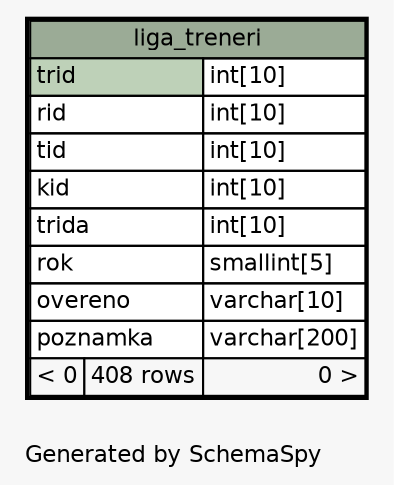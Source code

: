 // dot 2.38.0 on Mac OS X 10.9.4
// SchemaSpy rev 590
digraph "oneDegreeRelationshipsDiagram" {
  graph [
    rankdir="RL"
    bgcolor="#f7f7f7"
    label="\nGenerated by SchemaSpy"
    labeljust="l"
    nodesep="0.18"
    ranksep="0.46"
    fontname="Helvetica"
    fontsize="11"
  ];
  node [
    fontname="Helvetica"
    fontsize="11"
    shape="plaintext"
  ];
  edge [
    arrowsize="0.8"
  ];
  "liga_treneri" [
    label=<
    <TABLE BORDER="2" CELLBORDER="1" CELLSPACING="0" BGCOLOR="#ffffff">
      <TR><TD COLSPAN="3" BGCOLOR="#9bab96" ALIGN="CENTER">liga_treneri</TD></TR>
      <TR><TD PORT="trid" COLSPAN="2" BGCOLOR="#bed1b8" ALIGN="LEFT">trid</TD><TD PORT="trid.type" ALIGN="LEFT">int[10]</TD></TR>
      <TR><TD PORT="rid" COLSPAN="2" ALIGN="LEFT">rid</TD><TD PORT="rid.type" ALIGN="LEFT">int[10]</TD></TR>
      <TR><TD PORT="tid" COLSPAN="2" ALIGN="LEFT">tid</TD><TD PORT="tid.type" ALIGN="LEFT">int[10]</TD></TR>
      <TR><TD PORT="kid" COLSPAN="2" ALIGN="LEFT">kid</TD><TD PORT="kid.type" ALIGN="LEFT">int[10]</TD></TR>
      <TR><TD PORT="trida" COLSPAN="2" ALIGN="LEFT">trida</TD><TD PORT="trida.type" ALIGN="LEFT">int[10]</TD></TR>
      <TR><TD PORT="rok" COLSPAN="2" ALIGN="LEFT">rok</TD><TD PORT="rok.type" ALIGN="LEFT">smallint[5]</TD></TR>
      <TR><TD PORT="overeno" COLSPAN="2" ALIGN="LEFT">overeno</TD><TD PORT="overeno.type" ALIGN="LEFT">varchar[10]</TD></TR>
      <TR><TD PORT="poznamka" COLSPAN="2" ALIGN="LEFT">poznamka</TD><TD PORT="poznamka.type" ALIGN="LEFT">varchar[200]</TD></TR>
      <TR><TD ALIGN="LEFT" BGCOLOR="#f7f7f7">&lt; 0</TD><TD ALIGN="RIGHT" BGCOLOR="#f7f7f7">408 rows</TD><TD ALIGN="RIGHT" BGCOLOR="#f7f7f7">0 &gt;</TD></TR>
    </TABLE>>
    URL="liga_treneri.html"
    tooltip="liga_treneri"
  ];
}
